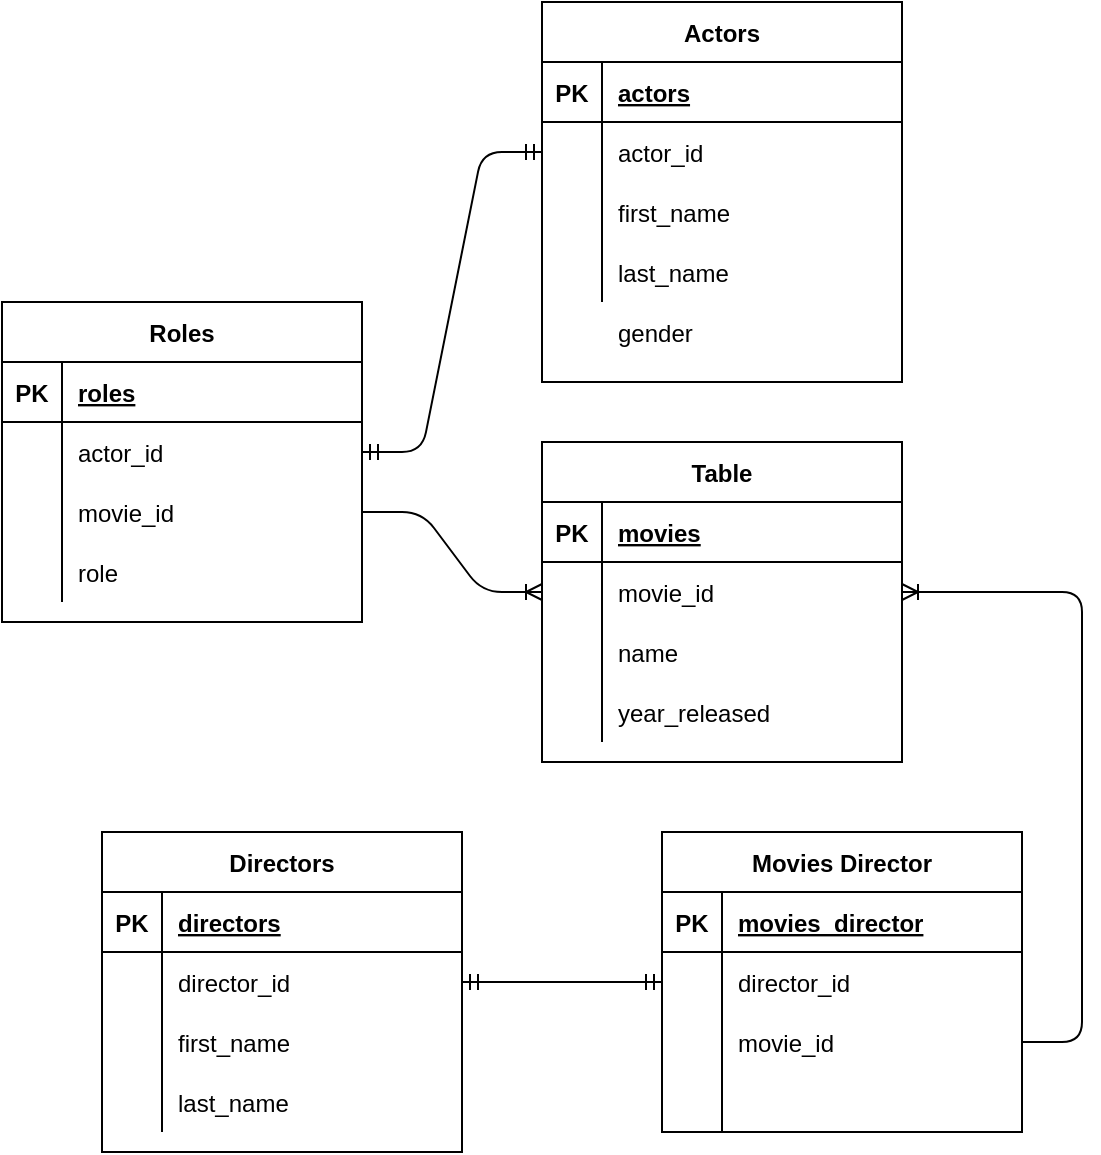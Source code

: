 <mxfile version="13.8.8"><diagram id="s3PYekuSmI53zTo-W7gb" name="Page-1"><mxGraphModel dx="1422" dy="773" grid="1" gridSize="10" guides="1" tooltips="1" connect="1" arrows="1" fold="1" page="1" pageScale="1" pageWidth="850" pageHeight="1100" math="0" shadow="0"><root><mxCell id="0"/><mxCell id="1" parent="0"/><mxCell id="eqHwjJOxEctVAjxZE24W-16" value="" style="group" vertex="1" connectable="0" parent="1"><mxGeometry x="310" y="60" width="180" height="190" as="geometry"/></mxCell><mxCell id="eqHwjJOxEctVAjxZE24W-1" value="Actors" style="shape=table;startSize=30;container=1;collapsible=1;childLayout=tableLayout;fixedRows=1;rowLines=0;fontStyle=1;align=center;resizeLast=1;" vertex="1" parent="eqHwjJOxEctVAjxZE24W-16"><mxGeometry width="180" height="190" as="geometry"/></mxCell><mxCell id="eqHwjJOxEctVAjxZE24W-2" value="" style="shape=partialRectangle;collapsible=0;dropTarget=0;pointerEvents=0;fillColor=none;top=0;left=0;bottom=1;right=0;points=[[0,0.5],[1,0.5]];portConstraint=eastwest;" vertex="1" parent="eqHwjJOxEctVAjxZE24W-1"><mxGeometry y="30" width="180" height="30" as="geometry"/></mxCell><mxCell id="eqHwjJOxEctVAjxZE24W-3" value="PK" style="shape=partialRectangle;connectable=0;fillColor=none;top=0;left=0;bottom=0;right=0;fontStyle=1;overflow=hidden;" vertex="1" parent="eqHwjJOxEctVAjxZE24W-2"><mxGeometry width="30" height="30" as="geometry"/></mxCell><mxCell id="eqHwjJOxEctVAjxZE24W-4" value="actors" style="shape=partialRectangle;connectable=0;fillColor=none;top=0;left=0;bottom=0;right=0;align=left;spacingLeft=6;fontStyle=5;overflow=hidden;" vertex="1" parent="eqHwjJOxEctVAjxZE24W-2"><mxGeometry x="30" width="150" height="30" as="geometry"/></mxCell><mxCell id="eqHwjJOxEctVAjxZE24W-5" value="" style="shape=partialRectangle;collapsible=0;dropTarget=0;pointerEvents=0;fillColor=none;top=0;left=0;bottom=0;right=0;points=[[0,0.5],[1,0.5]];portConstraint=eastwest;" vertex="1" parent="eqHwjJOxEctVAjxZE24W-1"><mxGeometry y="60" width="180" height="30" as="geometry"/></mxCell><mxCell id="eqHwjJOxEctVAjxZE24W-6" value="" style="shape=partialRectangle;connectable=0;fillColor=none;top=0;left=0;bottom=0;right=0;editable=1;overflow=hidden;" vertex="1" parent="eqHwjJOxEctVAjxZE24W-5"><mxGeometry width="30" height="30" as="geometry"/></mxCell><mxCell id="eqHwjJOxEctVAjxZE24W-7" value="actor_id" style="shape=partialRectangle;connectable=0;fillColor=none;top=0;left=0;bottom=0;right=0;align=left;spacingLeft=6;overflow=hidden;" vertex="1" parent="eqHwjJOxEctVAjxZE24W-5"><mxGeometry x="30" width="150" height="30" as="geometry"/></mxCell><mxCell id="eqHwjJOxEctVAjxZE24W-8" value="" style="shape=partialRectangle;collapsible=0;dropTarget=0;pointerEvents=0;fillColor=none;top=0;left=0;bottom=0;right=0;points=[[0,0.5],[1,0.5]];portConstraint=eastwest;" vertex="1" parent="eqHwjJOxEctVAjxZE24W-1"><mxGeometry y="90" width="180" height="30" as="geometry"/></mxCell><mxCell id="eqHwjJOxEctVAjxZE24W-9" value="" style="shape=partialRectangle;connectable=0;fillColor=none;top=0;left=0;bottom=0;right=0;editable=1;overflow=hidden;" vertex="1" parent="eqHwjJOxEctVAjxZE24W-8"><mxGeometry width="30" height="30" as="geometry"/></mxCell><mxCell id="eqHwjJOxEctVAjxZE24W-10" value="first_name" style="shape=partialRectangle;connectable=0;fillColor=none;top=0;left=0;bottom=0;right=0;align=left;spacingLeft=6;overflow=hidden;" vertex="1" parent="eqHwjJOxEctVAjxZE24W-8"><mxGeometry x="30" width="150" height="30" as="geometry"/></mxCell><mxCell id="eqHwjJOxEctVAjxZE24W-11" value="" style="shape=partialRectangle;collapsible=0;dropTarget=0;pointerEvents=0;fillColor=none;top=0;left=0;bottom=0;right=0;points=[[0,0.5],[1,0.5]];portConstraint=eastwest;" vertex="1" parent="eqHwjJOxEctVAjxZE24W-1"><mxGeometry y="120" width="180" height="30" as="geometry"/></mxCell><mxCell id="eqHwjJOxEctVAjxZE24W-12" value="" style="shape=partialRectangle;connectable=0;fillColor=none;top=0;left=0;bottom=0;right=0;editable=1;overflow=hidden;" vertex="1" parent="eqHwjJOxEctVAjxZE24W-11"><mxGeometry width="30" height="30" as="geometry"/></mxCell><mxCell id="eqHwjJOxEctVAjxZE24W-13" value="last_name" style="shape=partialRectangle;connectable=0;fillColor=none;top=0;left=0;bottom=0;right=0;align=left;spacingLeft=6;overflow=hidden;" vertex="1" parent="eqHwjJOxEctVAjxZE24W-11"><mxGeometry x="30" width="150" height="30" as="geometry"/></mxCell><mxCell id="eqHwjJOxEctVAjxZE24W-15" value="gender" style="shape=partialRectangle;connectable=0;fillColor=none;top=0;left=0;bottom=0;right=0;align=left;spacingLeft=6;overflow=hidden;" vertex="1" parent="eqHwjJOxEctVAjxZE24W-16"><mxGeometry x="30" y="150" width="150" height="30" as="geometry"/></mxCell><mxCell id="eqHwjJOxEctVAjxZE24W-17" value="Directors" style="shape=table;startSize=30;container=1;collapsible=1;childLayout=tableLayout;fixedRows=1;rowLines=0;fontStyle=1;align=center;resizeLast=1;" vertex="1" parent="1"><mxGeometry x="90" y="475" width="180" height="160" as="geometry"/></mxCell><mxCell id="eqHwjJOxEctVAjxZE24W-18" value="" style="shape=partialRectangle;collapsible=0;dropTarget=0;pointerEvents=0;fillColor=none;top=0;left=0;bottom=1;right=0;points=[[0,0.5],[1,0.5]];portConstraint=eastwest;" vertex="1" parent="eqHwjJOxEctVAjxZE24W-17"><mxGeometry y="30" width="180" height="30" as="geometry"/></mxCell><mxCell id="eqHwjJOxEctVAjxZE24W-19" value="PK" style="shape=partialRectangle;connectable=0;fillColor=none;top=0;left=0;bottom=0;right=0;fontStyle=1;overflow=hidden;" vertex="1" parent="eqHwjJOxEctVAjxZE24W-18"><mxGeometry width="30" height="30" as="geometry"/></mxCell><mxCell id="eqHwjJOxEctVAjxZE24W-20" value="directors" style="shape=partialRectangle;connectable=0;fillColor=none;top=0;left=0;bottom=0;right=0;align=left;spacingLeft=6;fontStyle=5;overflow=hidden;" vertex="1" parent="eqHwjJOxEctVAjxZE24W-18"><mxGeometry x="30" width="150" height="30" as="geometry"/></mxCell><mxCell id="eqHwjJOxEctVAjxZE24W-21" value="" style="shape=partialRectangle;collapsible=0;dropTarget=0;pointerEvents=0;fillColor=none;top=0;left=0;bottom=0;right=0;points=[[0,0.5],[1,0.5]];portConstraint=eastwest;" vertex="1" parent="eqHwjJOxEctVAjxZE24W-17"><mxGeometry y="60" width="180" height="30" as="geometry"/></mxCell><mxCell id="eqHwjJOxEctVAjxZE24W-22" value="" style="shape=partialRectangle;connectable=0;fillColor=none;top=0;left=0;bottom=0;right=0;editable=1;overflow=hidden;" vertex="1" parent="eqHwjJOxEctVAjxZE24W-21"><mxGeometry width="30" height="30" as="geometry"/></mxCell><mxCell id="eqHwjJOxEctVAjxZE24W-23" value="director_id" style="shape=partialRectangle;connectable=0;fillColor=none;top=0;left=0;bottom=0;right=0;align=left;spacingLeft=6;overflow=hidden;" vertex="1" parent="eqHwjJOxEctVAjxZE24W-21"><mxGeometry x="30" width="150" height="30" as="geometry"/></mxCell><mxCell id="eqHwjJOxEctVAjxZE24W-24" value="" style="shape=partialRectangle;collapsible=0;dropTarget=0;pointerEvents=0;fillColor=none;top=0;left=0;bottom=0;right=0;points=[[0,0.5],[1,0.5]];portConstraint=eastwest;" vertex="1" parent="eqHwjJOxEctVAjxZE24W-17"><mxGeometry y="90" width="180" height="30" as="geometry"/></mxCell><mxCell id="eqHwjJOxEctVAjxZE24W-25" value="" style="shape=partialRectangle;connectable=0;fillColor=none;top=0;left=0;bottom=0;right=0;editable=1;overflow=hidden;" vertex="1" parent="eqHwjJOxEctVAjxZE24W-24"><mxGeometry width="30" height="30" as="geometry"/></mxCell><mxCell id="eqHwjJOxEctVAjxZE24W-26" value="first_name" style="shape=partialRectangle;connectable=0;fillColor=none;top=0;left=0;bottom=0;right=0;align=left;spacingLeft=6;overflow=hidden;" vertex="1" parent="eqHwjJOxEctVAjxZE24W-24"><mxGeometry x="30" width="150" height="30" as="geometry"/></mxCell><mxCell id="eqHwjJOxEctVAjxZE24W-27" value="" style="shape=partialRectangle;collapsible=0;dropTarget=0;pointerEvents=0;fillColor=none;top=0;left=0;bottom=0;right=0;points=[[0,0.5],[1,0.5]];portConstraint=eastwest;" vertex="1" parent="eqHwjJOxEctVAjxZE24W-17"><mxGeometry y="120" width="180" height="30" as="geometry"/></mxCell><mxCell id="eqHwjJOxEctVAjxZE24W-28" value="" style="shape=partialRectangle;connectable=0;fillColor=none;top=0;left=0;bottom=0;right=0;editable=1;overflow=hidden;" vertex="1" parent="eqHwjJOxEctVAjxZE24W-27"><mxGeometry width="30" height="30" as="geometry"/></mxCell><mxCell id="eqHwjJOxEctVAjxZE24W-29" value="last_name" style="shape=partialRectangle;connectable=0;fillColor=none;top=0;left=0;bottom=0;right=0;align=left;spacingLeft=6;overflow=hidden;" vertex="1" parent="eqHwjJOxEctVAjxZE24W-27"><mxGeometry x="30" width="150" height="30" as="geometry"/></mxCell><mxCell id="eqHwjJOxEctVAjxZE24W-30" value="Table" style="shape=table;startSize=30;container=1;collapsible=1;childLayout=tableLayout;fixedRows=1;rowLines=0;fontStyle=1;align=center;resizeLast=1;" vertex="1" parent="1"><mxGeometry x="310" y="280" width="180" height="160" as="geometry"/></mxCell><mxCell id="eqHwjJOxEctVAjxZE24W-31" value="" style="shape=partialRectangle;collapsible=0;dropTarget=0;pointerEvents=0;fillColor=none;top=0;left=0;bottom=1;right=0;points=[[0,0.5],[1,0.5]];portConstraint=eastwest;" vertex="1" parent="eqHwjJOxEctVAjxZE24W-30"><mxGeometry y="30" width="180" height="30" as="geometry"/></mxCell><mxCell id="eqHwjJOxEctVAjxZE24W-32" value="PK" style="shape=partialRectangle;connectable=0;fillColor=none;top=0;left=0;bottom=0;right=0;fontStyle=1;overflow=hidden;" vertex="1" parent="eqHwjJOxEctVAjxZE24W-31"><mxGeometry width="30" height="30" as="geometry"/></mxCell><mxCell id="eqHwjJOxEctVAjxZE24W-33" value="movies" style="shape=partialRectangle;connectable=0;fillColor=none;top=0;left=0;bottom=0;right=0;align=left;spacingLeft=6;fontStyle=5;overflow=hidden;" vertex="1" parent="eqHwjJOxEctVAjxZE24W-31"><mxGeometry x="30" width="150" height="30" as="geometry"/></mxCell><mxCell id="eqHwjJOxEctVAjxZE24W-34" value="" style="shape=partialRectangle;collapsible=0;dropTarget=0;pointerEvents=0;fillColor=none;top=0;left=0;bottom=0;right=0;points=[[0,0.5],[1,0.5]];portConstraint=eastwest;" vertex="1" parent="eqHwjJOxEctVAjxZE24W-30"><mxGeometry y="60" width="180" height="30" as="geometry"/></mxCell><mxCell id="eqHwjJOxEctVAjxZE24W-35" value="" style="shape=partialRectangle;connectable=0;fillColor=none;top=0;left=0;bottom=0;right=0;editable=1;overflow=hidden;" vertex="1" parent="eqHwjJOxEctVAjxZE24W-34"><mxGeometry width="30" height="30" as="geometry"/></mxCell><mxCell id="eqHwjJOxEctVAjxZE24W-36" value="movie_id" style="shape=partialRectangle;connectable=0;fillColor=none;top=0;left=0;bottom=0;right=0;align=left;spacingLeft=6;overflow=hidden;" vertex="1" parent="eqHwjJOxEctVAjxZE24W-34"><mxGeometry x="30" width="150" height="30" as="geometry"/></mxCell><mxCell id="eqHwjJOxEctVAjxZE24W-37" value="" style="shape=partialRectangle;collapsible=0;dropTarget=0;pointerEvents=0;fillColor=none;top=0;left=0;bottom=0;right=0;points=[[0,0.5],[1,0.5]];portConstraint=eastwest;" vertex="1" parent="eqHwjJOxEctVAjxZE24W-30"><mxGeometry y="90" width="180" height="30" as="geometry"/></mxCell><mxCell id="eqHwjJOxEctVAjxZE24W-38" value="" style="shape=partialRectangle;connectable=0;fillColor=none;top=0;left=0;bottom=0;right=0;editable=1;overflow=hidden;" vertex="1" parent="eqHwjJOxEctVAjxZE24W-37"><mxGeometry width="30" height="30" as="geometry"/></mxCell><mxCell id="eqHwjJOxEctVAjxZE24W-39" value="name" style="shape=partialRectangle;connectable=0;fillColor=none;top=0;left=0;bottom=0;right=0;align=left;spacingLeft=6;overflow=hidden;" vertex="1" parent="eqHwjJOxEctVAjxZE24W-37"><mxGeometry x="30" width="150" height="30" as="geometry"/></mxCell><mxCell id="eqHwjJOxEctVAjxZE24W-40" value="" style="shape=partialRectangle;collapsible=0;dropTarget=0;pointerEvents=0;fillColor=none;top=0;left=0;bottom=0;right=0;points=[[0,0.5],[1,0.5]];portConstraint=eastwest;" vertex="1" parent="eqHwjJOxEctVAjxZE24W-30"><mxGeometry y="120" width="180" height="30" as="geometry"/></mxCell><mxCell id="eqHwjJOxEctVAjxZE24W-41" value="" style="shape=partialRectangle;connectable=0;fillColor=none;top=0;left=0;bottom=0;right=0;editable=1;overflow=hidden;" vertex="1" parent="eqHwjJOxEctVAjxZE24W-40"><mxGeometry width="30" height="30" as="geometry"/></mxCell><mxCell id="eqHwjJOxEctVAjxZE24W-42" value="year_released" style="shape=partialRectangle;connectable=0;fillColor=none;top=0;left=0;bottom=0;right=0;align=left;spacingLeft=6;overflow=hidden;" vertex="1" parent="eqHwjJOxEctVAjxZE24W-40"><mxGeometry x="30" width="150" height="30" as="geometry"/></mxCell><mxCell id="eqHwjJOxEctVAjxZE24W-89" style="edgeStyle=orthogonalEdgeStyle;rounded=0;orthogonalLoop=1;jettySize=auto;html=1;exitX=1;exitY=0.5;exitDx=0;exitDy=0;" edge="1" parent="eqHwjJOxEctVAjxZE24W-30" source="eqHwjJOxEctVAjxZE24W-34" target="eqHwjJOxEctVAjxZE24W-34"><mxGeometry relative="1" as="geometry"/></mxCell><mxCell id="eqHwjJOxEctVAjxZE24W-43" value="Roles" style="shape=table;startSize=30;container=1;collapsible=1;childLayout=tableLayout;fixedRows=1;rowLines=0;fontStyle=1;align=center;resizeLast=1;" vertex="1" parent="1"><mxGeometry x="40" y="210" width="180" height="160" as="geometry"/></mxCell><mxCell id="eqHwjJOxEctVAjxZE24W-44" value="" style="shape=partialRectangle;collapsible=0;dropTarget=0;pointerEvents=0;fillColor=none;top=0;left=0;bottom=1;right=0;points=[[0,0.5],[1,0.5]];portConstraint=eastwest;" vertex="1" parent="eqHwjJOxEctVAjxZE24W-43"><mxGeometry y="30" width="180" height="30" as="geometry"/></mxCell><mxCell id="eqHwjJOxEctVAjxZE24W-45" value="PK" style="shape=partialRectangle;connectable=0;fillColor=none;top=0;left=0;bottom=0;right=0;fontStyle=1;overflow=hidden;" vertex="1" parent="eqHwjJOxEctVAjxZE24W-44"><mxGeometry width="30" height="30" as="geometry"/></mxCell><mxCell id="eqHwjJOxEctVAjxZE24W-46" value="roles" style="shape=partialRectangle;connectable=0;fillColor=none;top=0;left=0;bottom=0;right=0;align=left;spacingLeft=6;fontStyle=5;overflow=hidden;" vertex="1" parent="eqHwjJOxEctVAjxZE24W-44"><mxGeometry x="30" width="150" height="30" as="geometry"/></mxCell><mxCell id="eqHwjJOxEctVAjxZE24W-47" value="" style="shape=partialRectangle;collapsible=0;dropTarget=0;pointerEvents=0;fillColor=none;top=0;left=0;bottom=0;right=0;points=[[0,0.5],[1,0.5]];portConstraint=eastwest;" vertex="1" parent="eqHwjJOxEctVAjxZE24W-43"><mxGeometry y="60" width="180" height="30" as="geometry"/></mxCell><mxCell id="eqHwjJOxEctVAjxZE24W-48" value="" style="shape=partialRectangle;connectable=0;fillColor=none;top=0;left=0;bottom=0;right=0;editable=1;overflow=hidden;" vertex="1" parent="eqHwjJOxEctVAjxZE24W-47"><mxGeometry width="30" height="30" as="geometry"/></mxCell><mxCell id="eqHwjJOxEctVAjxZE24W-49" value="actor_id" style="shape=partialRectangle;connectable=0;fillColor=none;top=0;left=0;bottom=0;right=0;align=left;spacingLeft=6;overflow=hidden;" vertex="1" parent="eqHwjJOxEctVAjxZE24W-47"><mxGeometry x="30" width="150" height="30" as="geometry"/></mxCell><mxCell id="eqHwjJOxEctVAjxZE24W-50" value="" style="shape=partialRectangle;collapsible=0;dropTarget=0;pointerEvents=0;fillColor=none;top=0;left=0;bottom=0;right=0;points=[[0,0.5],[1,0.5]];portConstraint=eastwest;" vertex="1" parent="eqHwjJOxEctVAjxZE24W-43"><mxGeometry y="90" width="180" height="30" as="geometry"/></mxCell><mxCell id="eqHwjJOxEctVAjxZE24W-51" value="" style="shape=partialRectangle;connectable=0;fillColor=none;top=0;left=0;bottom=0;right=0;editable=1;overflow=hidden;" vertex="1" parent="eqHwjJOxEctVAjxZE24W-50"><mxGeometry width="30" height="30" as="geometry"/></mxCell><mxCell id="eqHwjJOxEctVAjxZE24W-52" value="movie_id" style="shape=partialRectangle;connectable=0;fillColor=none;top=0;left=0;bottom=0;right=0;align=left;spacingLeft=6;overflow=hidden;" vertex="1" parent="eqHwjJOxEctVAjxZE24W-50"><mxGeometry x="30" width="150" height="30" as="geometry"/></mxCell><mxCell id="eqHwjJOxEctVAjxZE24W-53" value="" style="shape=partialRectangle;collapsible=0;dropTarget=0;pointerEvents=0;fillColor=none;top=0;left=0;bottom=0;right=0;points=[[0,0.5],[1,0.5]];portConstraint=eastwest;" vertex="1" parent="eqHwjJOxEctVAjxZE24W-43"><mxGeometry y="120" width="180" height="30" as="geometry"/></mxCell><mxCell id="eqHwjJOxEctVAjxZE24W-54" value="" style="shape=partialRectangle;connectable=0;fillColor=none;top=0;left=0;bottom=0;right=0;editable=1;overflow=hidden;" vertex="1" parent="eqHwjJOxEctVAjxZE24W-53"><mxGeometry width="30" height="30" as="geometry"/></mxCell><mxCell id="eqHwjJOxEctVAjxZE24W-55" value="role" style="shape=partialRectangle;connectable=0;fillColor=none;top=0;left=0;bottom=0;right=0;align=left;spacingLeft=6;overflow=hidden;" vertex="1" parent="eqHwjJOxEctVAjxZE24W-53"><mxGeometry x="30" width="150" height="30" as="geometry"/></mxCell><mxCell id="eqHwjJOxEctVAjxZE24W-71" value="" style="edgeStyle=entityRelationEdgeStyle;fontSize=12;html=1;endArrow=ERmandOne;startArrow=ERmandOne;" edge="1" parent="1" source="eqHwjJOxEctVAjxZE24W-47" target="eqHwjJOxEctVAjxZE24W-5"><mxGeometry width="100" height="100" relative="1" as="geometry"><mxPoint x="370" y="480" as="sourcePoint"/><mxPoint x="470" y="380" as="targetPoint"/></mxGeometry></mxCell><mxCell id="eqHwjJOxEctVAjxZE24W-73" value="Movies Director" style="shape=table;startSize=30;container=1;collapsible=1;childLayout=tableLayout;fixedRows=1;rowLines=0;fontStyle=1;align=center;resizeLast=1;" vertex="1" parent="1"><mxGeometry x="370" y="475" width="180" height="150" as="geometry"/></mxCell><mxCell id="eqHwjJOxEctVAjxZE24W-74" value="" style="shape=partialRectangle;collapsible=0;dropTarget=0;pointerEvents=0;fillColor=none;top=0;left=0;bottom=1;right=0;points=[[0,0.5],[1,0.5]];portConstraint=eastwest;" vertex="1" parent="eqHwjJOxEctVAjxZE24W-73"><mxGeometry y="30" width="180" height="30" as="geometry"/></mxCell><mxCell id="eqHwjJOxEctVAjxZE24W-75" value="PK" style="shape=partialRectangle;connectable=0;fillColor=none;top=0;left=0;bottom=0;right=0;fontStyle=1;overflow=hidden;" vertex="1" parent="eqHwjJOxEctVAjxZE24W-74"><mxGeometry width="30" height="30" as="geometry"/></mxCell><mxCell id="eqHwjJOxEctVAjxZE24W-76" value="movies_director" style="shape=partialRectangle;connectable=0;fillColor=none;top=0;left=0;bottom=0;right=0;align=left;spacingLeft=6;fontStyle=5;overflow=hidden;" vertex="1" parent="eqHwjJOxEctVAjxZE24W-74"><mxGeometry x="30" width="150" height="30" as="geometry"/></mxCell><mxCell id="eqHwjJOxEctVAjxZE24W-77" value="" style="shape=partialRectangle;collapsible=0;dropTarget=0;pointerEvents=0;fillColor=none;top=0;left=0;bottom=0;right=0;points=[[0,0.5],[1,0.5]];portConstraint=eastwest;" vertex="1" parent="eqHwjJOxEctVAjxZE24W-73"><mxGeometry y="60" width="180" height="30" as="geometry"/></mxCell><mxCell id="eqHwjJOxEctVAjxZE24W-78" value="" style="shape=partialRectangle;connectable=0;fillColor=none;top=0;left=0;bottom=0;right=0;editable=1;overflow=hidden;" vertex="1" parent="eqHwjJOxEctVAjxZE24W-77"><mxGeometry width="30" height="30" as="geometry"/></mxCell><mxCell id="eqHwjJOxEctVAjxZE24W-79" value="director_id" style="shape=partialRectangle;connectable=0;fillColor=none;top=0;left=0;bottom=0;right=0;align=left;spacingLeft=6;overflow=hidden;" vertex="1" parent="eqHwjJOxEctVAjxZE24W-77"><mxGeometry x="30" width="150" height="30" as="geometry"/></mxCell><mxCell id="eqHwjJOxEctVAjxZE24W-80" value="" style="shape=partialRectangle;collapsible=0;dropTarget=0;pointerEvents=0;fillColor=none;top=0;left=0;bottom=0;right=0;points=[[0,0.5],[1,0.5]];portConstraint=eastwest;" vertex="1" parent="eqHwjJOxEctVAjxZE24W-73"><mxGeometry y="90" width="180" height="30" as="geometry"/></mxCell><mxCell id="eqHwjJOxEctVAjxZE24W-81" value="" style="shape=partialRectangle;connectable=0;fillColor=none;top=0;left=0;bottom=0;right=0;editable=1;overflow=hidden;" vertex="1" parent="eqHwjJOxEctVAjxZE24W-80"><mxGeometry width="30" height="30" as="geometry"/></mxCell><mxCell id="eqHwjJOxEctVAjxZE24W-82" value="movie_id" style="shape=partialRectangle;connectable=0;fillColor=none;top=0;left=0;bottom=0;right=0;align=left;spacingLeft=6;overflow=hidden;" vertex="1" parent="eqHwjJOxEctVAjxZE24W-80"><mxGeometry x="30" width="150" height="30" as="geometry"/></mxCell><mxCell id="eqHwjJOxEctVAjxZE24W-83" value="" style="shape=partialRectangle;collapsible=0;dropTarget=0;pointerEvents=0;fillColor=none;top=0;left=0;bottom=0;right=0;points=[[0,0.5],[1,0.5]];portConstraint=eastwest;" vertex="1" parent="eqHwjJOxEctVAjxZE24W-73"><mxGeometry y="120" width="180" height="30" as="geometry"/></mxCell><mxCell id="eqHwjJOxEctVAjxZE24W-84" value="" style="shape=partialRectangle;connectable=0;fillColor=none;top=0;left=0;bottom=0;right=0;editable=1;overflow=hidden;" vertex="1" parent="eqHwjJOxEctVAjxZE24W-83"><mxGeometry width="30" height="30" as="geometry"/></mxCell><mxCell id="eqHwjJOxEctVAjxZE24W-85" value="" style="shape=partialRectangle;connectable=0;fillColor=none;top=0;left=0;bottom=0;right=0;align=left;spacingLeft=6;overflow=hidden;" vertex="1" parent="eqHwjJOxEctVAjxZE24W-83"><mxGeometry x="30" width="150" height="30" as="geometry"/></mxCell><mxCell id="eqHwjJOxEctVAjxZE24W-86" value="" style="edgeStyle=entityRelationEdgeStyle;fontSize=12;html=1;endArrow=ERmandOne;startArrow=ERmandOne;" edge="1" parent="1" source="eqHwjJOxEctVAjxZE24W-77" target="eqHwjJOxEctVAjxZE24W-21"><mxGeometry width="100" height="100" relative="1" as="geometry"><mxPoint x="370" y="480" as="sourcePoint"/><mxPoint x="470" y="380" as="targetPoint"/></mxGeometry></mxCell><mxCell id="eqHwjJOxEctVAjxZE24W-87" value="" style="edgeStyle=entityRelationEdgeStyle;fontSize=12;html=1;endArrow=ERoneToMany;" edge="1" parent="1" source="eqHwjJOxEctVAjxZE24W-80" target="eqHwjJOxEctVAjxZE24W-34"><mxGeometry width="100" height="100" relative="1" as="geometry"><mxPoint x="230" y="590" as="sourcePoint"/><mxPoint x="290" y="355" as="targetPoint"/></mxGeometry></mxCell><mxCell id="eqHwjJOxEctVAjxZE24W-88" value="" style="edgeStyle=entityRelationEdgeStyle;fontSize=12;html=1;endArrow=ERoneToMany;" edge="1" parent="1" source="eqHwjJOxEctVAjxZE24W-50" target="eqHwjJOxEctVAjxZE24W-34"><mxGeometry width="100" height="100" relative="1" as="geometry"><mxPoint x="370" y="480" as="sourcePoint"/><mxPoint x="470" y="380" as="targetPoint"/></mxGeometry></mxCell></root></mxGraphModel></diagram></mxfile>